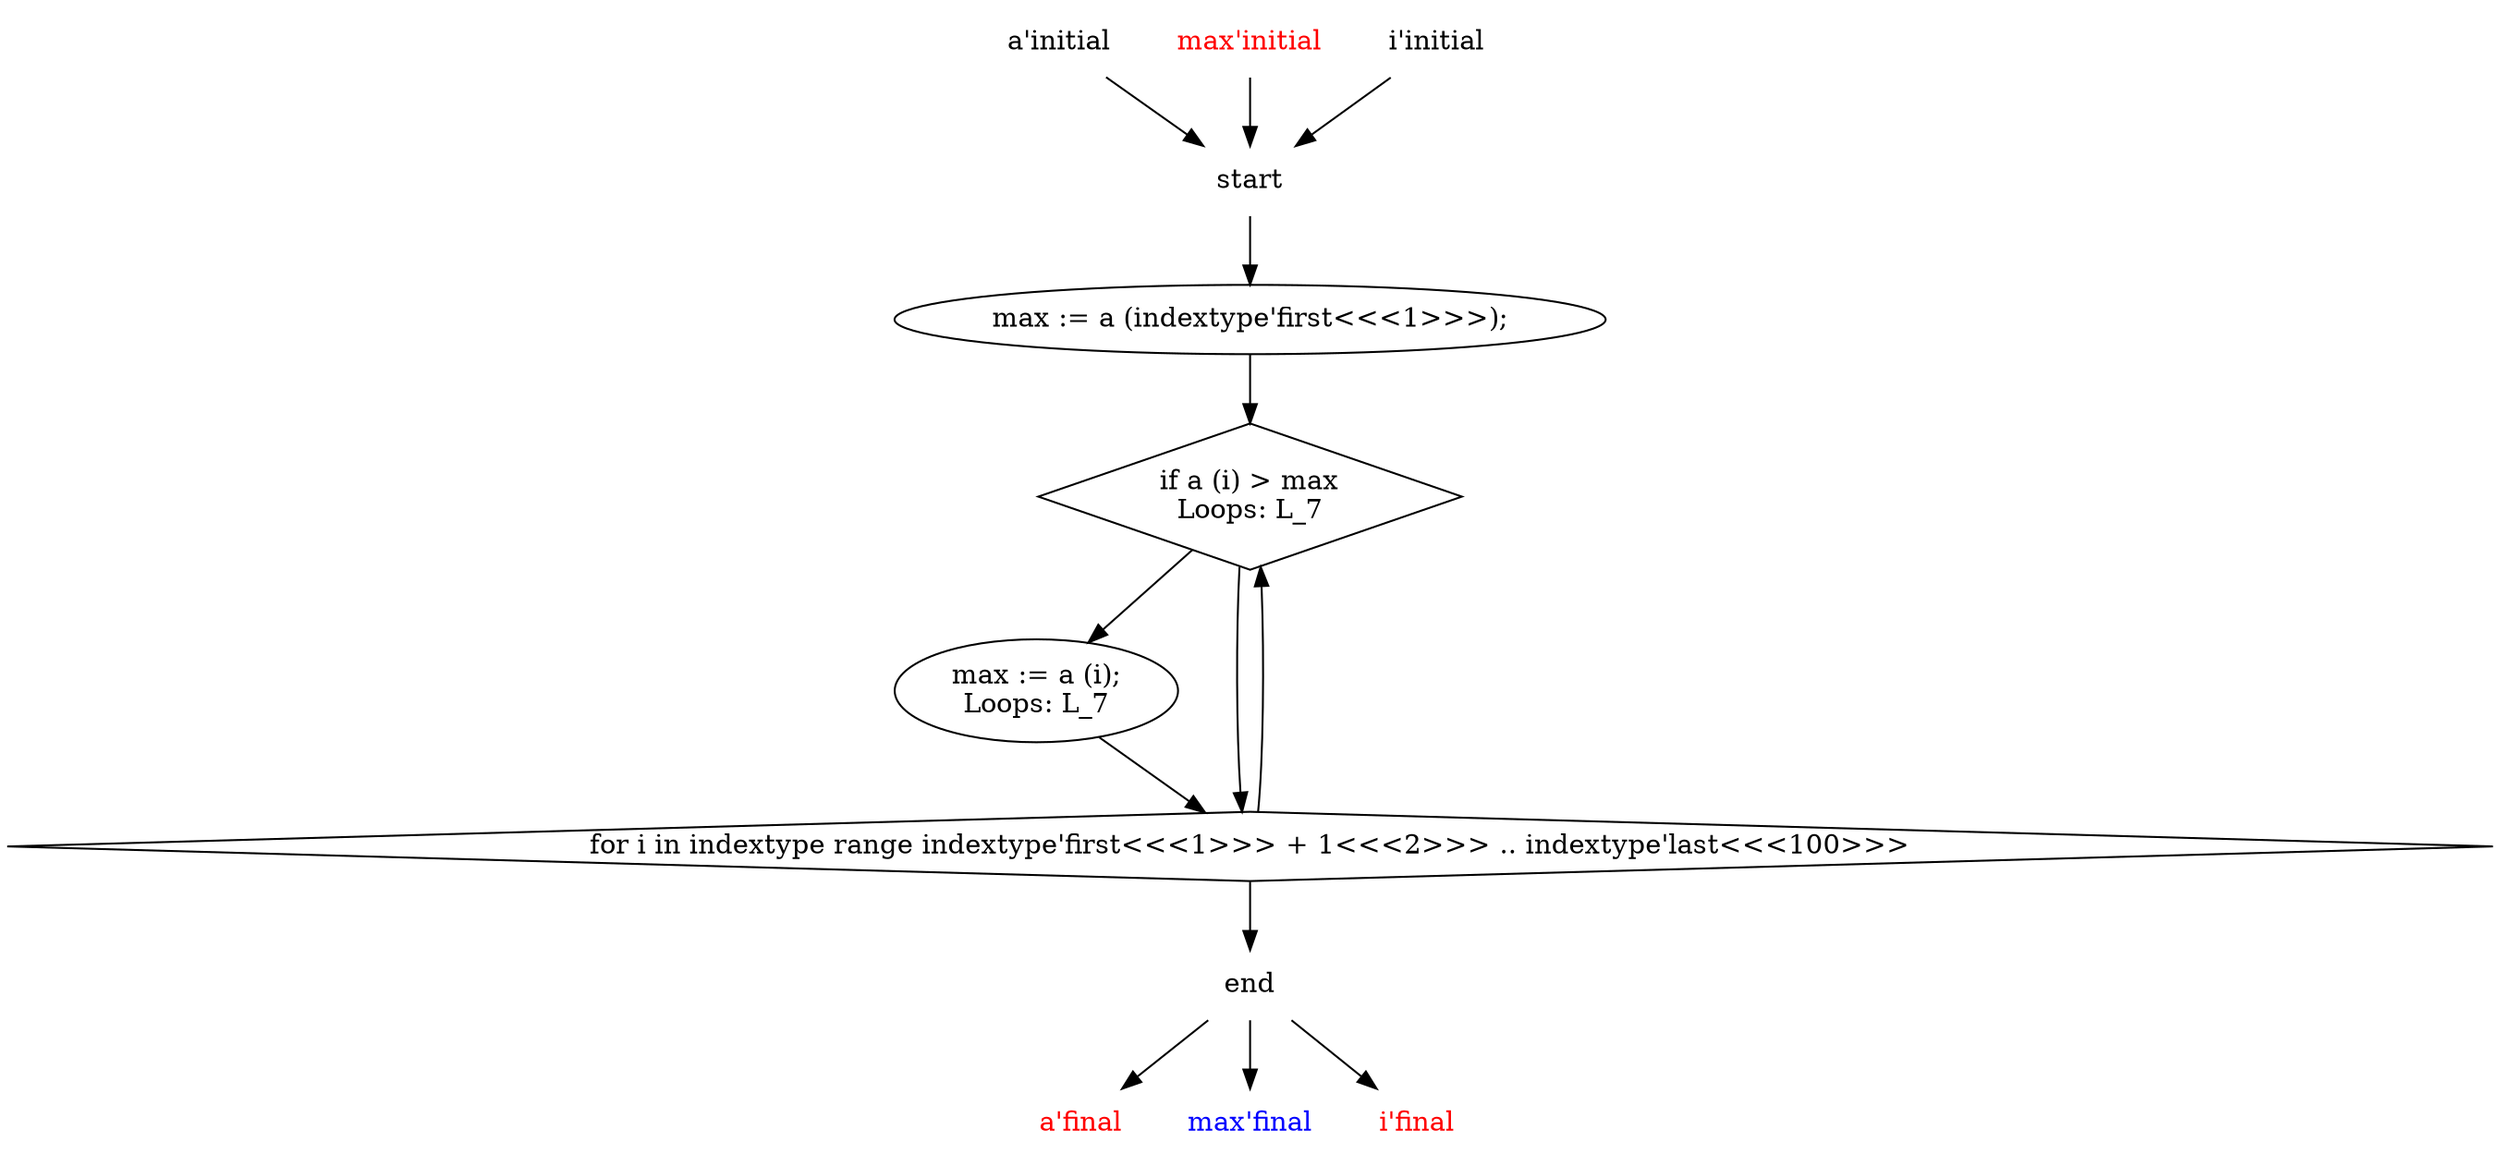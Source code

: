 // maxelement_p3b2_cfg
digraph G {
   graph [splines=True];
    1 [label="start",shape="plaintext"];
    2 [label="end",shape="plaintext"];
    3 [label="a'initial",shape="plaintext"];
    4 [label="a'final",shape="plaintext",fontcolor="red"];
    5 [label="max'initial",shape="plaintext",fontcolor="red"];
    6 [label="max'final",shape="plaintext",fontcolor="blue"];
    9 [label="max := a (indextype'first<<<1>>>);"];
    10 [label="if a (i) > max\nLoops:&nbsp;L_7",shape="diamond"];
    11 [label="max := a (i);\nLoops:&nbsp;L_7"];
    12 [label="i'initial",shape="plaintext"];
    13 [label="i'final",shape="plaintext",fontcolor="red"];
    14 [label="for i in indextype range indextype'first<<<1>>> + 1<<<2>>> .. indextype'last<<<100>>>",shape="diamond"];

    1 ->  9 [arrowType="normal"];
    2 ->  4 [arrowType="normal"];
    2 ->  6 [arrowType="normal"];
    2 ->  13 [arrowType="normal"];
    3 ->  1 [arrowType="normal"];
    5 ->  1 [arrowType="normal"];
    9 ->  10 [arrowType="normal"];
    10 ->  11 [arrowType="normal"];
    10 ->  14 [arrowType="normal"];
    11 ->  14 [arrowType="normal"];
    12 ->  1 [arrowType="normal"];
    14 ->  2 [arrowType="normal"];
    14 ->  10 [arrowType="normal"];
}
